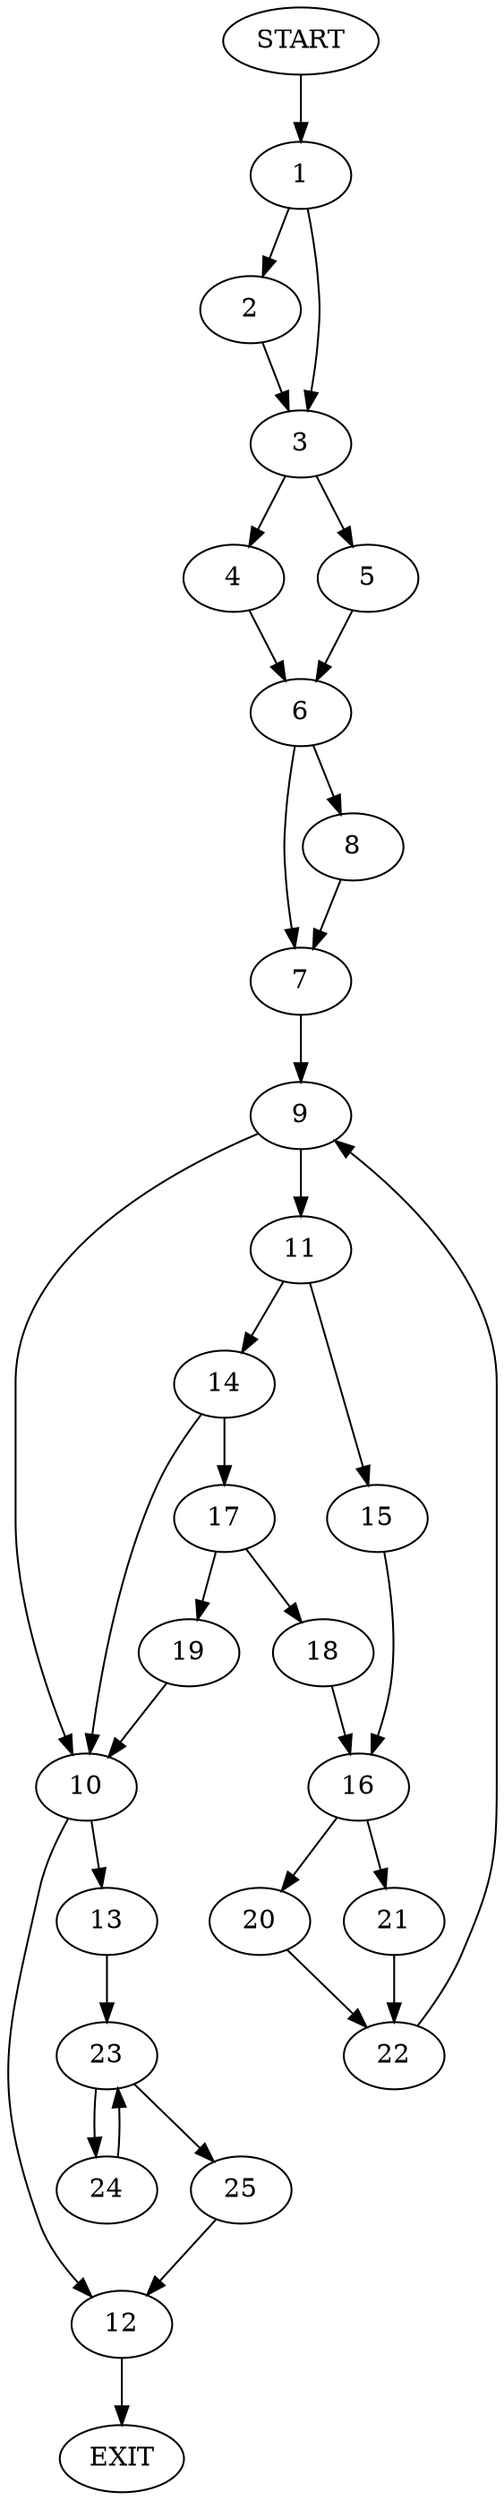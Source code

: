 digraph {
0 [label="START"]
26 [label="EXIT"]
0 -> 1
1 -> 2
1 -> 3
2 -> 3
3 -> 4
3 -> 5
5 -> 6
4 -> 6
6 -> 7
6 -> 8
8 -> 7
7 -> 9
9 -> 10
9 -> 11
10 -> 12
10 -> 13
11 -> 14
11 -> 15
15 -> 16
14 -> 10
14 -> 17
17 -> 18
17 -> 19
18 -> 16
19 -> 10
16 -> 20
16 -> 21
20 -> 22
21 -> 22
22 -> 9
12 -> 26
13 -> 23
23 -> 24
23 -> 25
25 -> 12
24 -> 23
}
